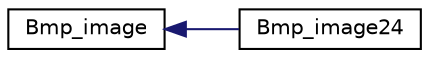 digraph "Graphical Class Hierarchy"
{
  edge [fontname="Helvetica",fontsize="10",labelfontname="Helvetica",labelfontsize="10"];
  node [fontname="Helvetica",fontsize="10",shape=record];
  rankdir="LR";
  Node1 [label="Bmp_image",height=0.2,width=0.4,color="black", fillcolor="white", style="filled",URL="$classBmp__image.html",tooltip="Abstract base class for all Bmp_image classes with different bitcounts. "];
  Node1 -> Node2 [dir="back",color="midnightblue",fontsize="10",style="solid",fontname="Helvetica"];
  Node2 [label="Bmp_image24",height=0.2,width=0.4,color="black", fillcolor="white", style="filled",URL="$classBmp__image24.html",tooltip="Bmp_image implementation for 24-bitcount images. "];
}
